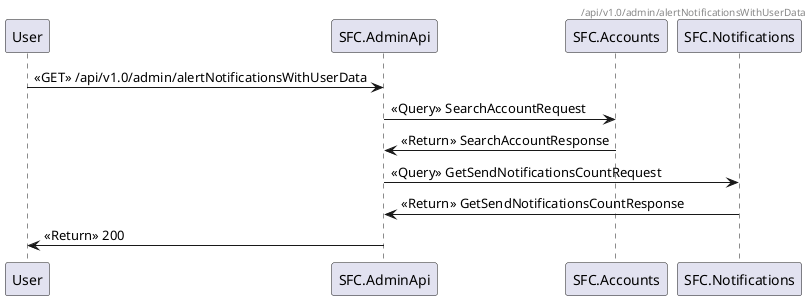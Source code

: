 @startuml
header /api/v1.0/admin/alertNotificationsWithUserData
User -> SFC.AdminApi : <<GET>> /api/v1.0/admin/alertNotificationsWithUserData
SFC.AdminApi -> SFC.Accounts : <<Query>> SearchAccountRequest
SFC.Accounts -> SFC.AdminApi : <<Return>> SearchAccountResponse
SFC.AdminApi -> SFC.Notifications : <<Query>> GetSendNotificationsCountRequest
SFC.Notifications -> SFC.AdminApi : <<Return>> GetSendNotificationsCountResponse
SFC.AdminApi -> User: <<Return>> 200
@enduml
